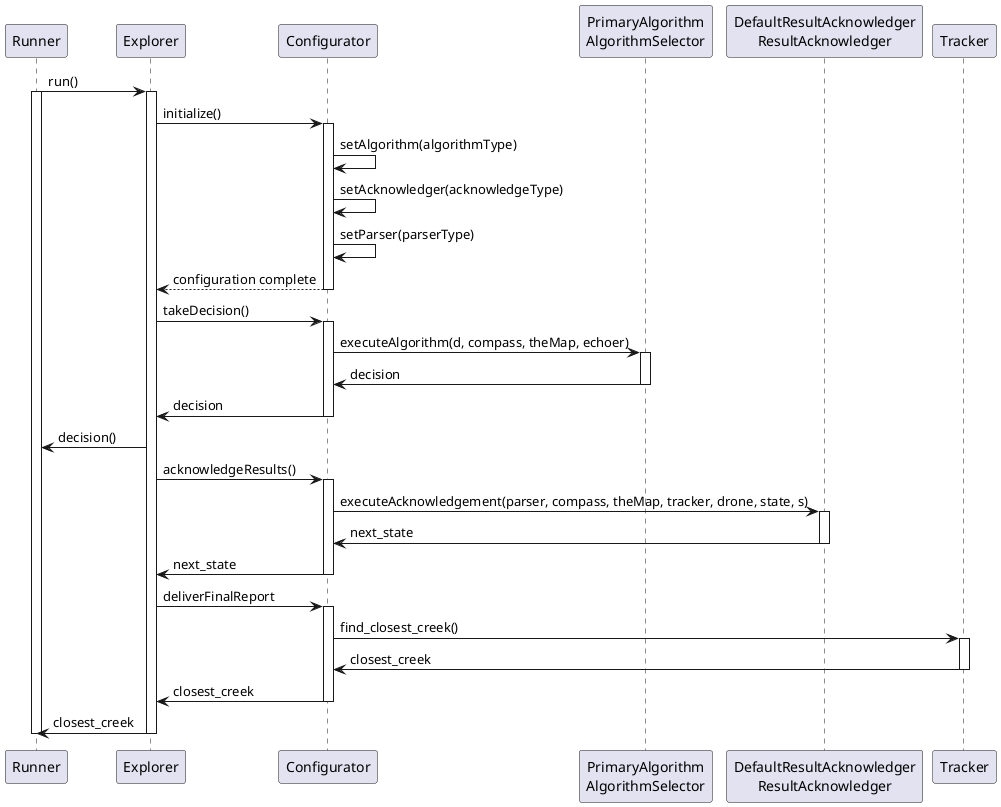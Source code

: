 @startuml Sequence_Diagram

participant Runner
participant Explorer
participant Configurator
participant "PrimaryAlgorithm\nAlgorithmSelector" as PrimaryAlgorithm
participant "DefaultResultAcknowledger\nResultAcknowledger" as DefaultResultAcknowledger
participant Tracker

Runner -> Explorer : run()
activate Runner
activate Explorer

Explorer -> Configurator : initialize()
activate Configurator
Configurator -> Configurator : setAlgorithm(algorithmType)
Configurator -> Configurator : setAcknowledger(acknowledgeType)
Configurator -> Configurator : setParser(parserType)
Configurator --> Explorer : configuration complete
deactivate Configurator

Explorer -> Configurator : takeDecision()
activate Configurator
Configurator -> PrimaryAlgorithm : executeAlgorithm(d, compass, theMap, echoer)
activate PrimaryAlgorithm
PrimaryAlgorithm -> Configurator : decision
deactivate PrimaryAlgorithm
Configurator -> Explorer : decision
deactivate Configurator
Explorer -> Runner : decision()

Explorer -> Configurator : acknowledgeResults()
activate Configurator
Configurator -> DefaultResultAcknowledger : executeAcknowledgement(parser, compass, theMap, tracker, drone, state, s)
activate DefaultResultAcknowledger
DefaultResultAcknowledger -> Configurator : next_state
deactivate DefaultResultAcknowledger
Configurator -> Explorer : next_state
deactivate Configurator


Explorer -> Configurator : deliverFinalReport
activate Configurator
Configurator -> Tracker : find_closest_creek()
activate Tracker
Tracker -> Configurator : closest_creek
deactivate Tracker
Configurator -> Explorer : closest_creek
deactivate Configurator

Explorer -> Runner : closest_creek
deactivate Explorer
deactivate Runner



@enduml
